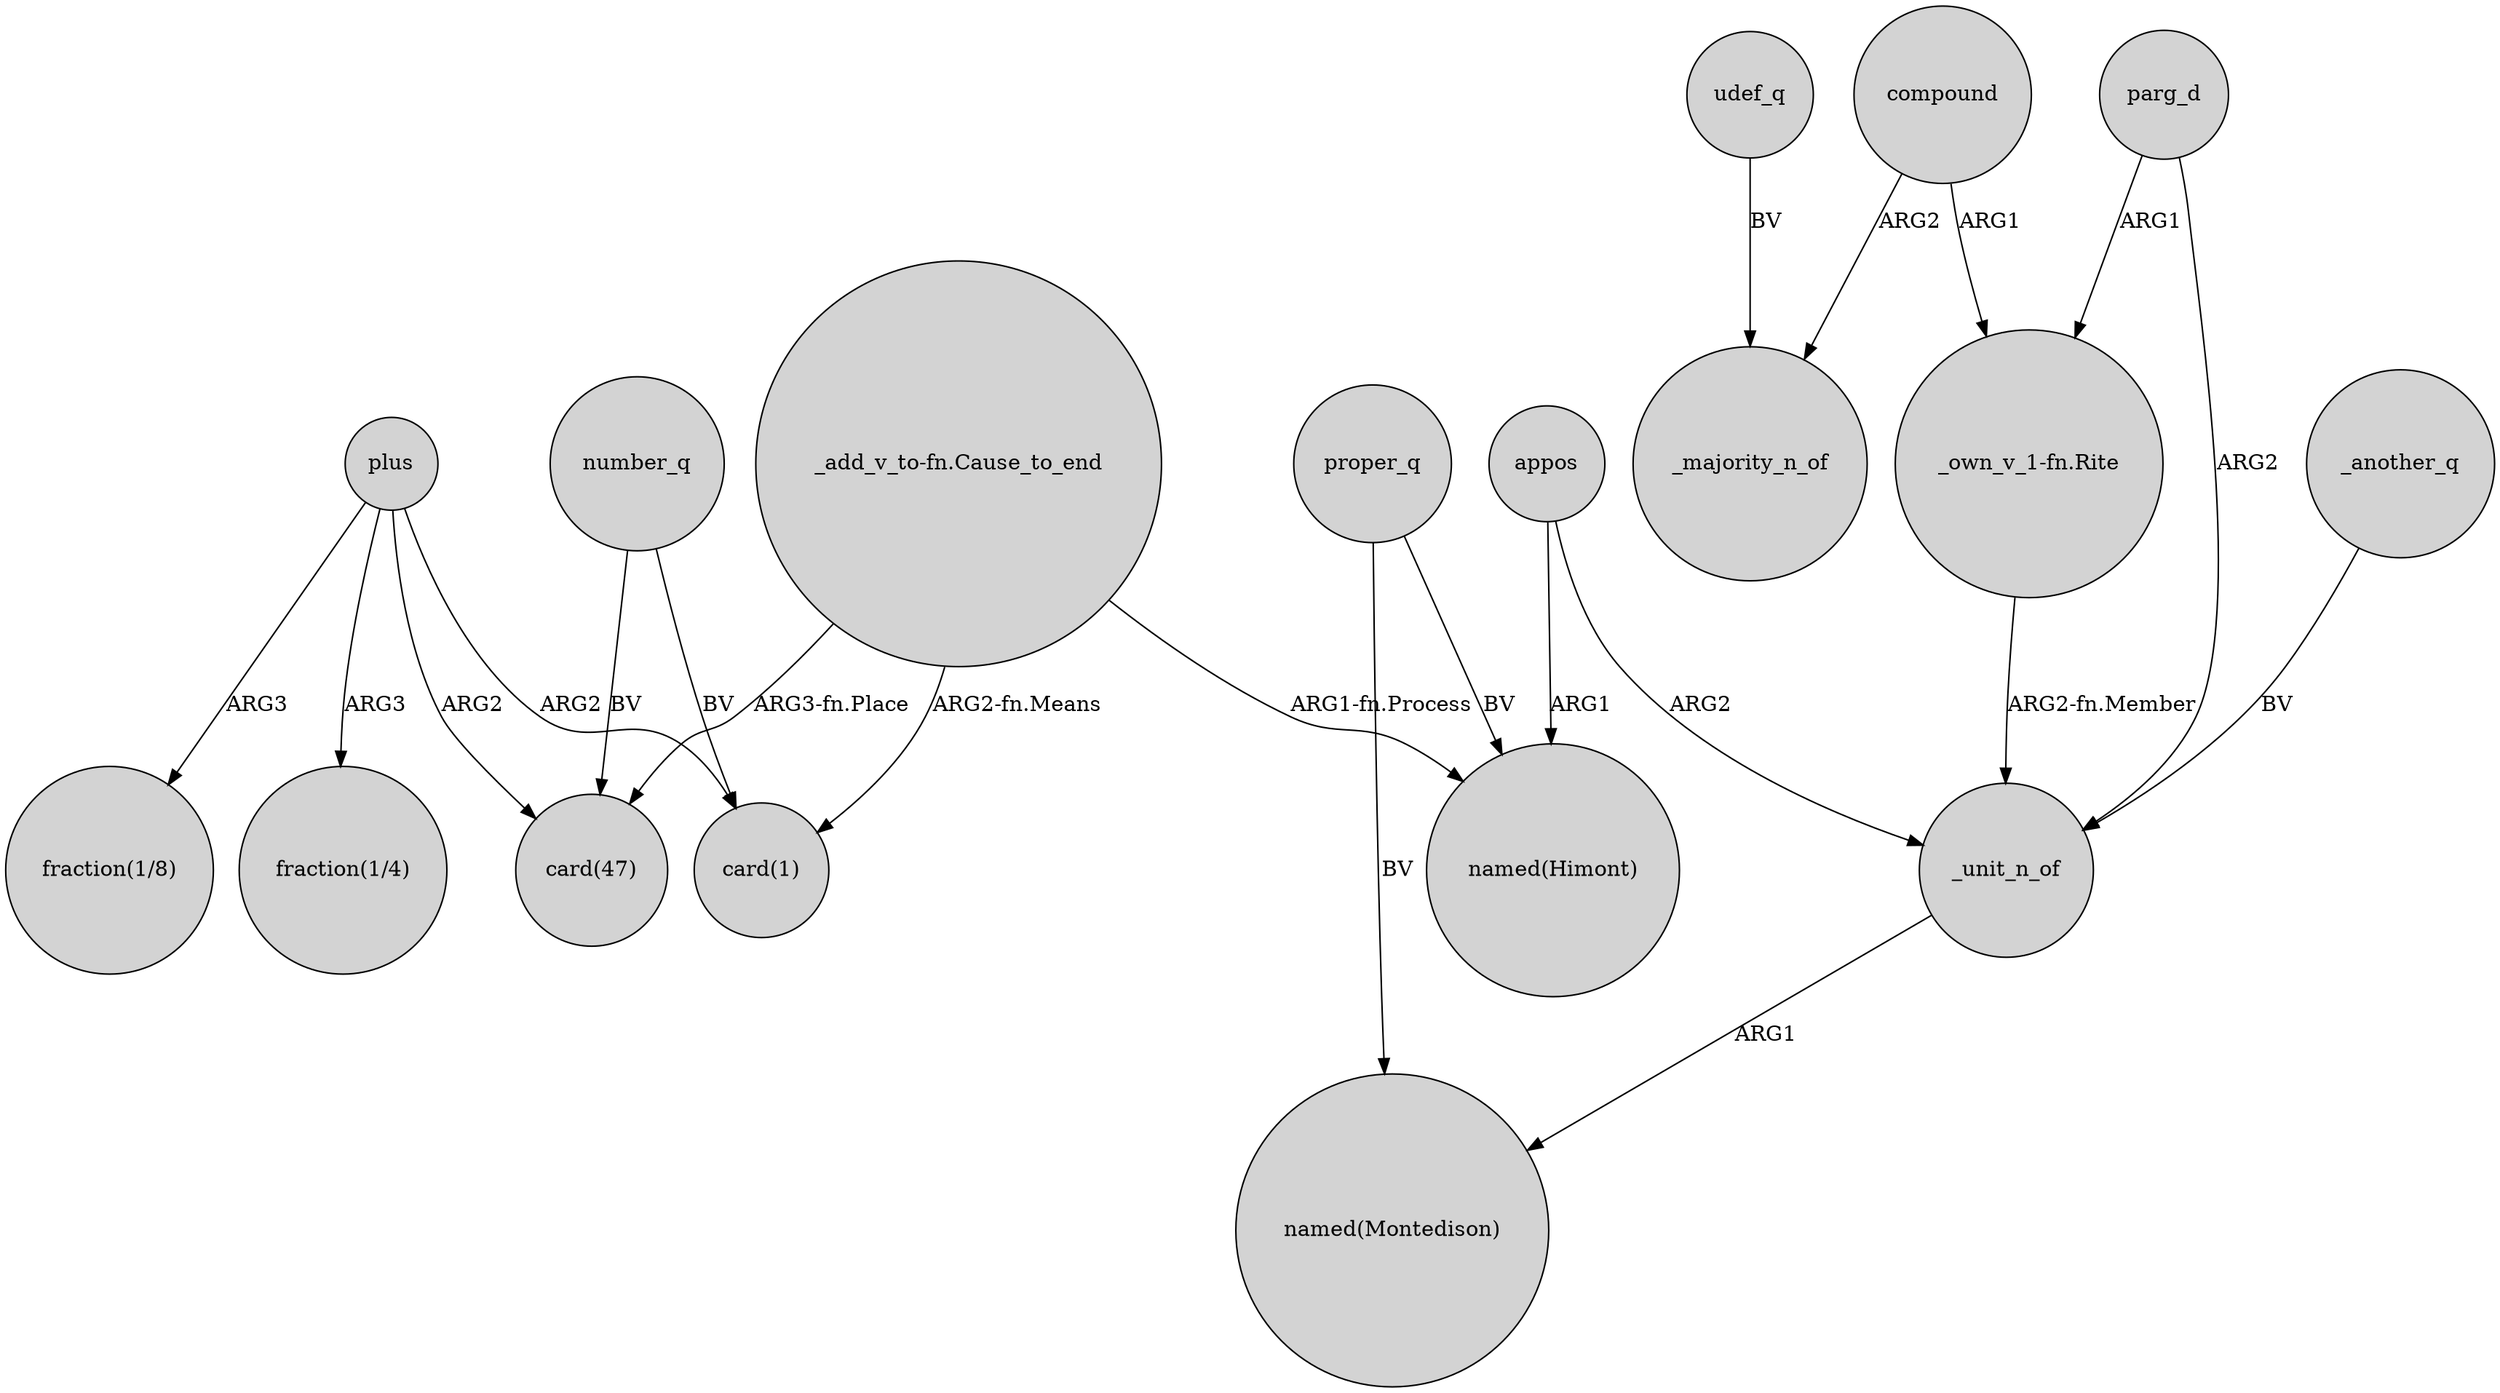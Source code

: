 digraph {
	node [shape=circle style=filled]
	plus -> "card(47)" [label=ARG2]
	"_add_v_to-fn.Cause_to_end" -> "named(Himont)" [label="ARG1-fn.Process"]
	number_q -> "card(1)" [label=BV]
	parg_d -> _unit_n_of [label=ARG2]
	proper_q -> "named(Montedison)" [label=BV]
	plus -> "fraction(1/8)" [label=ARG3]
	"_add_v_to-fn.Cause_to_end" -> "card(1)" [label="ARG2-fn.Means"]
	_another_q -> _unit_n_of [label=BV]
	plus -> "card(1)" [label=ARG2]
	compound -> "_own_v_1-fn.Rite" [label=ARG1]
	number_q -> "card(47)" [label=BV]
	"_own_v_1-fn.Rite" -> _unit_n_of [label="ARG2-fn.Member"]
	parg_d -> "_own_v_1-fn.Rite" [label=ARG1]
	_unit_n_of -> "named(Montedison)" [label=ARG1]
	appos -> _unit_n_of [label=ARG2]
	appos -> "named(Himont)" [label=ARG1]
	proper_q -> "named(Himont)" [label=BV]
	plus -> "fraction(1/4)" [label=ARG3]
	compound -> _majority_n_of [label=ARG2]
	udef_q -> _majority_n_of [label=BV]
	"_add_v_to-fn.Cause_to_end" -> "card(47)" [label="ARG3-fn.Place"]
}
